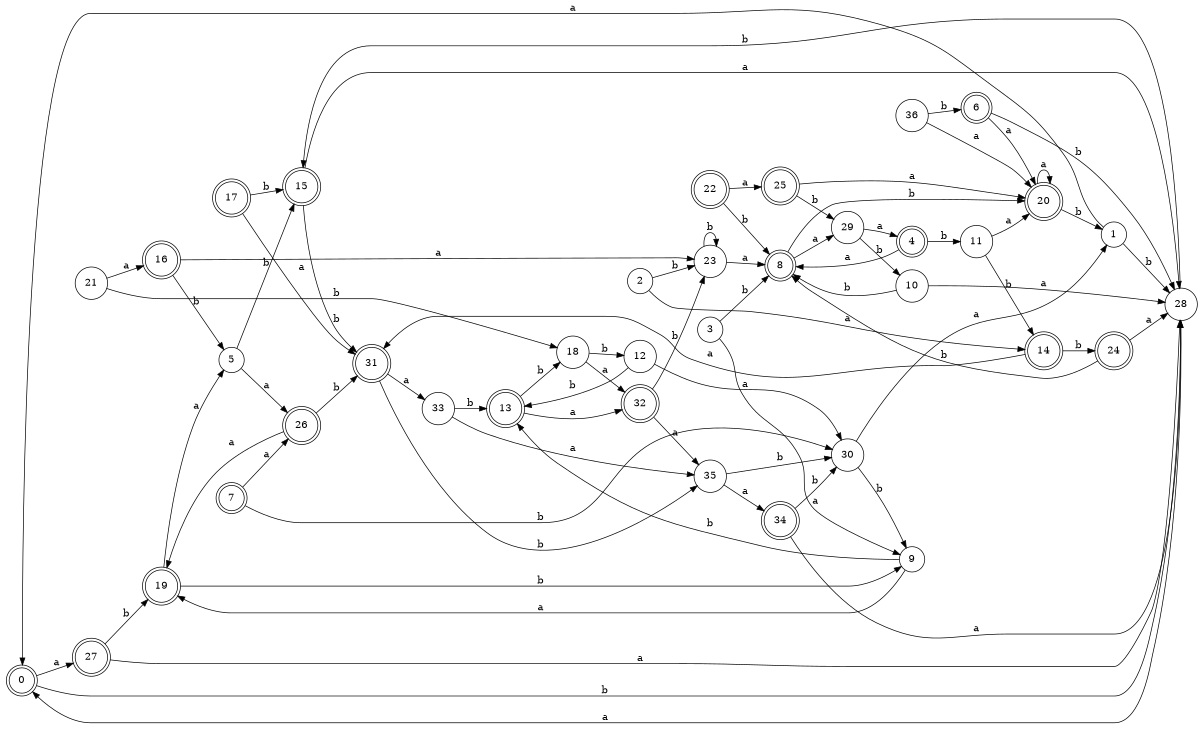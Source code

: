 digraph n30_1 {
__start0 [label="" shape="none"];

rankdir=LR;
size="8,5";

s0 [style="rounded,filled", color="black", fillcolor="white" shape="doublecircle", label="0"];
s1 [style="filled", color="black", fillcolor="white" shape="circle", label="1"];
s2 [style="filled", color="black", fillcolor="white" shape="circle", label="2"];
s3 [style="filled", color="black", fillcolor="white" shape="circle", label="3"];
s4 [style="rounded,filled", color="black", fillcolor="white" shape="doublecircle", label="4"];
s5 [style="filled", color="black", fillcolor="white" shape="circle", label="5"];
s6 [style="rounded,filled", color="black", fillcolor="white" shape="doublecircle", label="6"];
s7 [style="rounded,filled", color="black", fillcolor="white" shape="doublecircle", label="7"];
s8 [style="rounded,filled", color="black", fillcolor="white" shape="doublecircle", label="8"];
s9 [style="filled", color="black", fillcolor="white" shape="circle", label="9"];
s10 [style="filled", color="black", fillcolor="white" shape="circle", label="10"];
s11 [style="filled", color="black", fillcolor="white" shape="circle", label="11"];
s12 [style="filled", color="black", fillcolor="white" shape="circle", label="12"];
s13 [style="rounded,filled", color="black", fillcolor="white" shape="doublecircle", label="13"];
s14 [style="rounded,filled", color="black", fillcolor="white" shape="doublecircle", label="14"];
s15 [style="rounded,filled", color="black", fillcolor="white" shape="doublecircle", label="15"];
s16 [style="rounded,filled", color="black", fillcolor="white" shape="doublecircle", label="16"];
s17 [style="rounded,filled", color="black", fillcolor="white" shape="doublecircle", label="17"];
s18 [style="filled", color="black", fillcolor="white" shape="circle", label="18"];
s19 [style="rounded,filled", color="black", fillcolor="white" shape="doublecircle", label="19"];
s20 [style="rounded,filled", color="black", fillcolor="white" shape="doublecircle", label="20"];
s21 [style="filled", color="black", fillcolor="white" shape="circle", label="21"];
s22 [style="rounded,filled", color="black", fillcolor="white" shape="doublecircle", label="22"];
s23 [style="filled", color="black", fillcolor="white" shape="circle", label="23"];
s24 [style="rounded,filled", color="black", fillcolor="white" shape="doublecircle", label="24"];
s25 [style="rounded,filled", color="black", fillcolor="white" shape="doublecircle", label="25"];
s26 [style="rounded,filled", color="black", fillcolor="white" shape="doublecircle", label="26"];
s27 [style="rounded,filled", color="black", fillcolor="white" shape="doublecircle", label="27"];
s28 [style="filled", color="black", fillcolor="white" shape="circle", label="28"];
s29 [style="filled", color="black", fillcolor="white" shape="circle", label="29"];
s30 [style="filled", color="black", fillcolor="white" shape="circle", label="30"];
s31 [style="rounded,filled", color="black", fillcolor="white" shape="doublecircle", label="31"];
s32 [style="rounded,filled", color="black", fillcolor="white" shape="doublecircle", label="32"];
s33 [style="filled", color="black", fillcolor="white" shape="circle", label="33"];
s34 [style="rounded,filled", color="black", fillcolor="white" shape="doublecircle", label="34"];
s35 [style="filled", color="black", fillcolor="white" shape="circle", label="35"];
s36 [style="filled", color="black", fillcolor="white" shape="circle", label="36"];
s0 -> s27 [label="a"];
s0 -> s28 [label="b"];
s1 -> s0 [label="a"];
s1 -> s28 [label="b"];
s2 -> s14 [label="a"];
s2 -> s23 [label="b"];
s3 -> s9 [label="a"];
s3 -> s8 [label="b"];
s4 -> s8 [label="a"];
s4 -> s11 [label="b"];
s5 -> s26 [label="a"];
s5 -> s15 [label="b"];
s6 -> s20 [label="a"];
s6 -> s28 [label="b"];
s7 -> s26 [label="a"];
s7 -> s30 [label="b"];
s8 -> s29 [label="a"];
s8 -> s20 [label="b"];
s9 -> s19 [label="a"];
s9 -> s13 [label="b"];
s10 -> s28 [label="a"];
s10 -> s8 [label="b"];
s11 -> s20 [label="a"];
s11 -> s14 [label="b"];
s12 -> s30 [label="a"];
s12 -> s13 [label="b"];
s13 -> s32 [label="a"];
s13 -> s18 [label="b"];
s14 -> s31 [label="a"];
s14 -> s24 [label="b"];
s15 -> s28 [label="a"];
s15 -> s31 [label="b"];
s16 -> s23 [label="a"];
s16 -> s5 [label="b"];
s17 -> s31 [label="a"];
s17 -> s15 [label="b"];
s18 -> s32 [label="a"];
s18 -> s12 [label="b"];
s19 -> s5 [label="a"];
s19 -> s9 [label="b"];
s20 -> s20 [label="a"];
s20 -> s1 [label="b"];
s21 -> s16 [label="a"];
s21 -> s18 [label="b"];
s22 -> s25 [label="a"];
s22 -> s8 [label="b"];
s23 -> s8 [label="a"];
s23 -> s23 [label="b"];
s24 -> s28 [label="a"];
s24 -> s8 [label="b"];
s25 -> s20 [label="a"];
s25 -> s29 [label="b"];
s26 -> s19 [label="a"];
s26 -> s31 [label="b"];
s27 -> s28 [label="a"];
s27 -> s19 [label="b"];
s28 -> s0 [label="a"];
s28 -> s15 [label="b"];
s29 -> s4 [label="a"];
s29 -> s10 [label="b"];
s30 -> s1 [label="a"];
s30 -> s9 [label="b"];
s31 -> s33 [label="a"];
s31 -> s35 [label="b"];
s32 -> s35 [label="a"];
s32 -> s23 [label="b"];
s33 -> s35 [label="a"];
s33 -> s13 [label="b"];
s34 -> s28 [label="a"];
s34 -> s30 [label="b"];
s35 -> s34 [label="a"];
s35 -> s30 [label="b"];
s36 -> s20 [label="a"];
s36 -> s6 [label="b"];

}